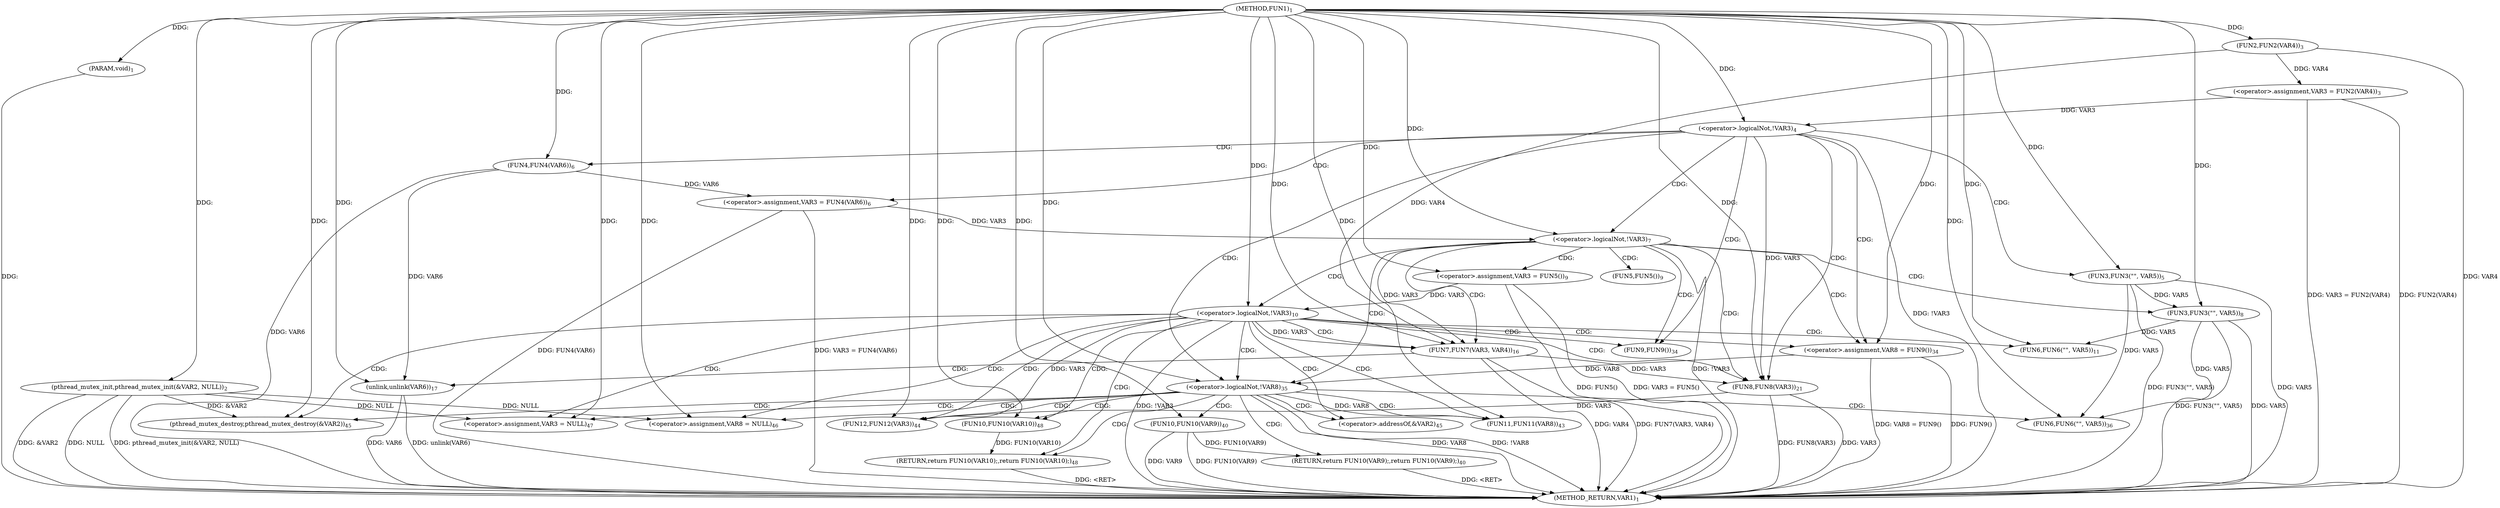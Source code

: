 digraph "FUN1" {  
"8" [label = <(METHOD,FUN1)<SUB>1</SUB>> ]
"88" [label = <(METHOD_RETURN,VAR1)<SUB>1</SUB>> ]
"9" [label = <(PARAM,void)<SUB>1</SUB>> ]
"11" [label = <(pthread_mutex_init,pthread_mutex_init(&amp;VAR2, NULL))<SUB>2</SUB>> ]
"15" [label = <(&lt;operator&gt;.assignment,VAR3 = FUN2(VAR4))<SUB>3</SUB>> ]
"55" [label = <(FUN8,FUN8(VAR3))<SUB>21</SUB>> ]
"57" [label = <(&lt;operator&gt;.assignment,VAR8 = FUN9())<SUB>34</SUB>> ]
"68" [label = <(RETURN,return FUN10(VAR9);,return FUN10(VAR9);)<SUB>40</SUB>> ]
"72" [label = <(FUN11,FUN11(VAR8))<SUB>43</SUB>> ]
"74" [label = <(FUN12,FUN12(VAR3))<SUB>44</SUB>> ]
"76" [label = <(pthread_mutex_destroy,pthread_mutex_destroy(&amp;VAR2))<SUB>45</SUB>> ]
"79" [label = <(&lt;operator&gt;.assignment,VAR8 = NULL)<SUB>46</SUB>> ]
"82" [label = <(&lt;operator&gt;.assignment,VAR3 = NULL)<SUB>47</SUB>> ]
"85" [label = <(RETURN,return FUN10(VAR10);,return FUN10(VAR10);)<SUB>48</SUB>> ]
"20" [label = <(&lt;operator&gt;.logicalNot,!VAR3)<SUB>4</SUB>> ]
"61" [label = <(&lt;operator&gt;.logicalNot,!VAR8)<SUB>35</SUB>> ]
"69" [label = <(FUN10,FUN10(VAR9))<SUB>40</SUB>> ]
"86" [label = <(FUN10,FUN10(VAR10))<SUB>48</SUB>> ]
"17" [label = <(FUN2,FUN2(VAR4))<SUB>3</SUB>> ]
"23" [label = <(FUN3,FUN3(&quot;&quot;, VAR5))<SUB>5</SUB>> ]
"26" [label = <(&lt;operator&gt;.assignment,VAR3 = FUN4(VAR6))<SUB>6</SUB>> ]
"64" [label = <(FUN6,FUN6(&quot;&quot;, VAR5))<SUB>36</SUB>> ]
"31" [label = <(&lt;operator&gt;.logicalNot,!VAR3)<SUB>7</SUB>> ]
"49" [label = <(FUN7,FUN7(VAR3, VAR4))<SUB>16</SUB>> ]
"28" [label = <(FUN4,FUN4(VAR6))<SUB>6</SUB>> ]
"34" [label = <(FUN3,FUN3(&quot;&quot;, VAR5))<SUB>8</SUB>> ]
"37" [label = <(&lt;operator&gt;.assignment,VAR3 = FUN5())<SUB>9</SUB>> ]
"53" [label = <(unlink,unlink(VAR6))<SUB>17</SUB>> ]
"41" [label = <(&lt;operator&gt;.logicalNot,!VAR3)<SUB>10</SUB>> ]
"44" [label = <(FUN6,FUN6(&quot;&quot;, VAR5))<SUB>11</SUB>> ]
"59" [label = <(FUN9,FUN9())<SUB>34</SUB>> ]
"77" [label = <(&lt;operator&gt;.addressOf,&amp;VAR2)<SUB>45</SUB>> ]
"39" [label = <(FUN5,FUN5())<SUB>9</SUB>> ]
  "85" -> "88"  [ label = "DDG: &lt;RET&gt;"] 
  "68" -> "88"  [ label = "DDG: &lt;RET&gt;"] 
  "9" -> "88"  [ label = "DDG: "] 
  "11" -> "88"  [ label = "DDG: &amp;VAR2"] 
  "11" -> "88"  [ label = "DDG: NULL"] 
  "11" -> "88"  [ label = "DDG: pthread_mutex_init(&amp;VAR2, NULL)"] 
  "17" -> "88"  [ label = "DDG: VAR4"] 
  "15" -> "88"  [ label = "DDG: FUN2(VAR4)"] 
  "15" -> "88"  [ label = "DDG: VAR3 = FUN2(VAR4)"] 
  "20" -> "88"  [ label = "DDG: !VAR3"] 
  "23" -> "88"  [ label = "DDG: VAR5"] 
  "23" -> "88"  [ label = "DDG: FUN3(&quot;&quot;, VAR5)"] 
  "28" -> "88"  [ label = "DDG: VAR6"] 
  "26" -> "88"  [ label = "DDG: FUN4(VAR6)"] 
  "26" -> "88"  [ label = "DDG: VAR3 = FUN4(VAR6)"] 
  "31" -> "88"  [ label = "DDG: !VAR3"] 
  "34" -> "88"  [ label = "DDG: VAR5"] 
  "34" -> "88"  [ label = "DDG: FUN3(&quot;&quot;, VAR5)"] 
  "37" -> "88"  [ label = "DDG: FUN5()"] 
  "37" -> "88"  [ label = "DDG: VAR3 = FUN5()"] 
  "41" -> "88"  [ label = "DDG: !VAR3"] 
  "49" -> "88"  [ label = "DDG: VAR4"] 
  "49" -> "88"  [ label = "DDG: FUN7(VAR3, VAR4)"] 
  "53" -> "88"  [ label = "DDG: VAR6"] 
  "53" -> "88"  [ label = "DDG: unlink(VAR6)"] 
  "55" -> "88"  [ label = "DDG: VAR3"] 
  "55" -> "88"  [ label = "DDG: FUN8(VAR3)"] 
  "57" -> "88"  [ label = "DDG: FUN9()"] 
  "57" -> "88"  [ label = "DDG: VAR8 = FUN9()"] 
  "61" -> "88"  [ label = "DDG: VAR8"] 
  "61" -> "88"  [ label = "DDG: !VAR8"] 
  "69" -> "88"  [ label = "DDG: VAR9"] 
  "69" -> "88"  [ label = "DDG: FUN10(VAR9)"] 
  "8" -> "9"  [ label = "DDG: "] 
  "17" -> "15"  [ label = "DDG: VAR4"] 
  "8" -> "57"  [ label = "DDG: "] 
  "69" -> "68"  [ label = "DDG: FUN10(VAR9)"] 
  "11" -> "79"  [ label = "DDG: NULL"] 
  "8" -> "79"  [ label = "DDG: "] 
  "8" -> "82"  [ label = "DDG: "] 
  "11" -> "82"  [ label = "DDG: NULL"] 
  "86" -> "85"  [ label = "DDG: FUN10(VAR10)"] 
  "8" -> "11"  [ label = "DDG: "] 
  "20" -> "55"  [ label = "DDG: VAR3"] 
  "49" -> "55"  [ label = "DDG: VAR3"] 
  "8" -> "55"  [ label = "DDG: "] 
  "61" -> "72"  [ label = "DDG: VAR8"] 
  "8" -> "72"  [ label = "DDG: "] 
  "41" -> "74"  [ label = "DDG: VAR3"] 
  "55" -> "74"  [ label = "DDG: VAR3"] 
  "8" -> "74"  [ label = "DDG: "] 
  "11" -> "76"  [ label = "DDG: &amp;VAR2"] 
  "8" -> "76"  [ label = "DDG: "] 
  "8" -> "17"  [ label = "DDG: "] 
  "15" -> "20"  [ label = "DDG: VAR3"] 
  "8" -> "20"  [ label = "DDG: "] 
  "28" -> "26"  [ label = "DDG: VAR6"] 
  "57" -> "61"  [ label = "DDG: VAR8"] 
  "8" -> "61"  [ label = "DDG: "] 
  "8" -> "69"  [ label = "DDG: "] 
  "8" -> "86"  [ label = "DDG: "] 
  "8" -> "23"  [ label = "DDG: "] 
  "8" -> "64"  [ label = "DDG: "] 
  "23" -> "64"  [ label = "DDG: VAR5"] 
  "34" -> "64"  [ label = "DDG: VAR5"] 
  "8" -> "28"  [ label = "DDG: "] 
  "26" -> "31"  [ label = "DDG: VAR3"] 
  "8" -> "31"  [ label = "DDG: "] 
  "8" -> "37"  [ label = "DDG: "] 
  "31" -> "49"  [ label = "DDG: VAR3"] 
  "41" -> "49"  [ label = "DDG: VAR3"] 
  "8" -> "49"  [ label = "DDG: "] 
  "17" -> "49"  [ label = "DDG: VAR4"] 
  "8" -> "34"  [ label = "DDG: "] 
  "23" -> "34"  [ label = "DDG: VAR5"] 
  "28" -> "53"  [ label = "DDG: VAR6"] 
  "8" -> "53"  [ label = "DDG: "] 
  "37" -> "41"  [ label = "DDG: VAR3"] 
  "8" -> "41"  [ label = "DDG: "] 
  "8" -> "44"  [ label = "DDG: "] 
  "34" -> "44"  [ label = "DDG: VAR5"] 
  "20" -> "26"  [ label = "CDG: "] 
  "20" -> "57"  [ label = "CDG: "] 
  "20" -> "28"  [ label = "CDG: "] 
  "20" -> "59"  [ label = "CDG: "] 
  "20" -> "61"  [ label = "CDG: "] 
  "20" -> "23"  [ label = "CDG: "] 
  "20" -> "55"  [ label = "CDG: "] 
  "20" -> "31"  [ label = "CDG: "] 
  "61" -> "68"  [ label = "CDG: "] 
  "61" -> "77"  [ label = "CDG: "] 
  "61" -> "64"  [ label = "CDG: "] 
  "61" -> "85"  [ label = "CDG: "] 
  "61" -> "72"  [ label = "CDG: "] 
  "61" -> "69"  [ label = "CDG: "] 
  "61" -> "74"  [ label = "CDG: "] 
  "61" -> "76"  [ label = "CDG: "] 
  "61" -> "82"  [ label = "CDG: "] 
  "61" -> "79"  [ label = "CDG: "] 
  "61" -> "86"  [ label = "CDG: "] 
  "31" -> "34"  [ label = "CDG: "] 
  "31" -> "49"  [ label = "CDG: "] 
  "31" -> "57"  [ label = "CDG: "] 
  "31" -> "37"  [ label = "CDG: "] 
  "31" -> "59"  [ label = "CDG: "] 
  "31" -> "61"  [ label = "CDG: "] 
  "31" -> "41"  [ label = "CDG: "] 
  "31" -> "55"  [ label = "CDG: "] 
  "31" -> "39"  [ label = "CDG: "] 
  "49" -> "53"  [ label = "CDG: "] 
  "41" -> "49"  [ label = "CDG: "] 
  "41" -> "77"  [ label = "CDG: "] 
  "41" -> "57"  [ label = "CDG: "] 
  "41" -> "85"  [ label = "CDG: "] 
  "41" -> "72"  [ label = "CDG: "] 
  "41" -> "74"  [ label = "CDG: "] 
  "41" -> "76"  [ label = "CDG: "] 
  "41" -> "59"  [ label = "CDG: "] 
  "41" -> "44"  [ label = "CDG: "] 
  "41" -> "82"  [ label = "CDG: "] 
  "41" -> "79"  [ label = "CDG: "] 
  "41" -> "61"  [ label = "CDG: "] 
  "41" -> "55"  [ label = "CDG: "] 
  "41" -> "86"  [ label = "CDG: "] 
}
